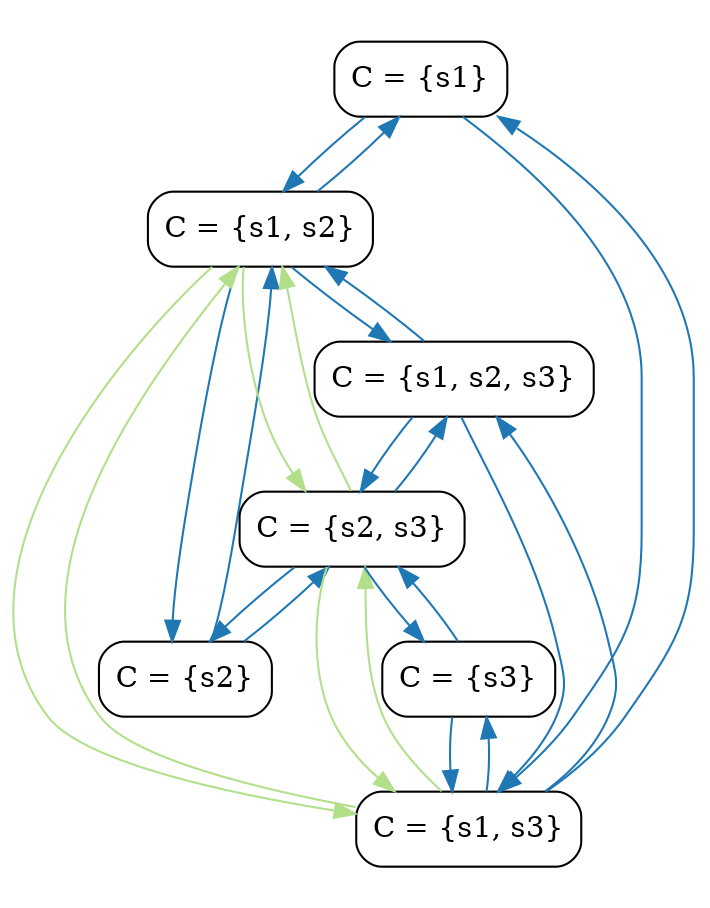 strict digraph DiskGraph {
node [shape=box,style=rounded]
edge [colorscheme="paired12"]
nodesep=0.35;
subgraph cluster_graph {
color="white";
8976523100153612697 [label="C = {s1}"]
-2884493421691782242 [label="C = {s2}"]
-5683211875114964381 [label="C = {s3}"]
-423032600234771219 [label="C = {s1, s2}"]
-7135950884445803248 [label="C = {s1, s3}"]
4416802450426121828 [label="C = {s2, s3}"]
-230667724244407064 [label="C = {s1, s2, s3}"]
8976523100153612697 -> -423032600234771219 [label="",color="2",fontcolor="2"];
8976523100153612697 -> -7135950884445803248 [label="",color="2",fontcolor="2"];
-2884493421691782242 -> -423032600234771219 [label="",color="2",fontcolor="2"];
-2884493421691782242 -> 4416802450426121828 [label="",color="2",fontcolor="2"];
-5683211875114964381 -> -7135950884445803248 [label="",color="2",fontcolor="2"];
-5683211875114964381 -> 4416802450426121828 [label="",color="2",fontcolor="2"];
-423032600234771219 -> -2884493421691782242 [label="",color="2",fontcolor="2"];
-423032600234771219 -> 8976523100153612697 [label="",color="2",fontcolor="2"];
-423032600234771219 -> -230667724244407064 [label="",color="2",fontcolor="2"];
-423032600234771219 -> -7135950884445803248 [label="",color="3",fontcolor="3"];
-423032600234771219 -> 4416802450426121828 [label="",color="3",fontcolor="3"];
-7135950884445803248 -> -5683211875114964381 [label="",color="2",fontcolor="2"];
-7135950884445803248 -> -230667724244407064 [label="",color="2",fontcolor="2"];
-7135950884445803248 -> 8976523100153612697 [label="",color="2",fontcolor="2"];
-7135950884445803248 -> -423032600234771219 [label="",color="3",fontcolor="3"];
-7135950884445803248 -> 4416802450426121828 [label="",color="3",fontcolor="3"];
4416802450426121828 -> -230667724244407064 [label="",color="2",fontcolor="2"];
4416802450426121828 -> -5683211875114964381 [label="",color="2",fontcolor="2"];
4416802450426121828 -> -2884493421691782242 [label="",color="2",fontcolor="2"];
4416802450426121828 -> -423032600234771219 [label="",color="3",fontcolor="3"];
4416802450426121828 -> -7135950884445803248 [label="",color="3",fontcolor="3"];
-230667724244407064 -> 4416802450426121828 [label="",color="2",fontcolor="2"];
-230667724244407064 -> -7135950884445803248 [label="",color="2",fontcolor="2"];
-230667724244407064 -> -423032600234771219 [label="",color="2",fontcolor="2"];

}
subgraph cluster_legend {graph[style=bold];label = "Next State Actions" style="solid"
node [ labeljust="l",colorscheme="paired12",style=filled,shape=record ]


}}